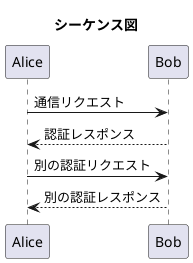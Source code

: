 @startuml
Title シーケンス図
' https://plantuml.com/sequence-diagram
Alice -> Bob: 通信リクエスト
Bob --> Alice: 認証レスポンス

Alice -> Bob: 別の認証リクエスト
Alice <-- Bob: 別の認証レスポンス
@enduml
